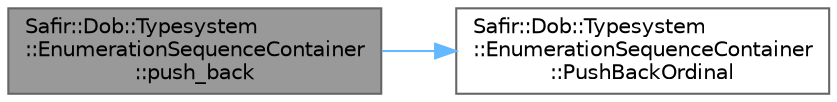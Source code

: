 digraph "Safir::Dob::Typesystem::EnumerationSequenceContainer::push_back"
{
 // LATEX_PDF_SIZE
  bgcolor="transparent";
  edge [fontname=Helvetica,fontsize=10,labelfontname=Helvetica,labelfontsize=10];
  node [fontname=Helvetica,fontsize=10,shape=box,height=0.2,width=0.4];
  rankdir="LR";
  Node1 [label="Safir::Dob::Typesystem\l::EnumerationSequenceContainer\l::push_back",height=0.2,width=0.4,color="gray40", fillcolor="grey60", style="filled", fontcolor="black",tooltip="Insert a new value last in the sequence."];
  Node1 -> Node2 [color="steelblue1",style="solid"];
  Node2 [label="Safir::Dob::Typesystem\l::EnumerationSequenceContainer\l::PushBackOrdinal",height=0.2,width=0.4,color="grey40", fillcolor="white", style="filled",URL="$a01543.html#ad05ae5ee23183fc922404c521a631189",tooltip="Insert a new ordinal value last in the sequence."];
}
